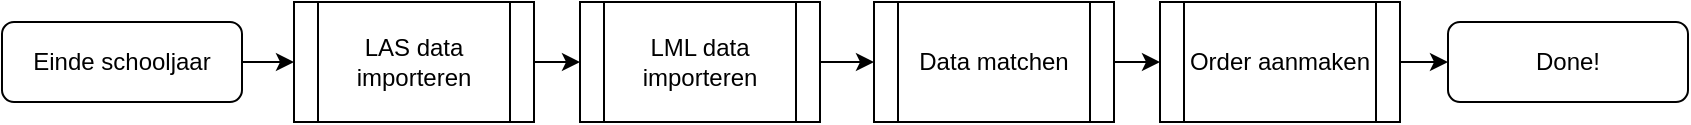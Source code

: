 <mxfile version="21.3.5" type="github">
  <diagram id="C5RBs43oDa-KdzZeNtuy" name="Page-1">
    <mxGraphModel dx="1434" dy="774" grid="1" gridSize="10" guides="1" tooltips="1" connect="1" arrows="1" fold="1" page="1" pageScale="1" pageWidth="827" pageHeight="1169" math="0" shadow="0">
      <root>
        <mxCell id="WIyWlLk6GJQsqaUBKTNV-0" />
        <mxCell id="WIyWlLk6GJQsqaUBKTNV-1" parent="WIyWlLk6GJQsqaUBKTNV-0" />
        <mxCell id="wR3ry0khcVstsgdrLc1c-9" value="" style="edgeStyle=orthogonalEdgeStyle;rounded=0;orthogonalLoop=1;jettySize=auto;html=1;" edge="1" parent="WIyWlLk6GJQsqaUBKTNV-1" source="WIyWlLk6GJQsqaUBKTNV-3" target="wR3ry0khcVstsgdrLc1c-1">
          <mxGeometry relative="1" as="geometry" />
        </mxCell>
        <mxCell id="WIyWlLk6GJQsqaUBKTNV-3" value="Einde schooljaar" style="rounded=1;whiteSpace=wrap;html=1;fontSize=12;glass=0;strokeWidth=1;shadow=0;" parent="WIyWlLk6GJQsqaUBKTNV-1" vertex="1">
          <mxGeometry x="24" y="70" width="120" height="40" as="geometry" />
        </mxCell>
        <mxCell id="wR3ry0khcVstsgdrLc1c-10" value="" style="edgeStyle=orthogonalEdgeStyle;rounded=0;orthogonalLoop=1;jettySize=auto;html=1;" edge="1" parent="WIyWlLk6GJQsqaUBKTNV-1" source="wR3ry0khcVstsgdrLc1c-1" target="wR3ry0khcVstsgdrLc1c-2">
          <mxGeometry relative="1" as="geometry" />
        </mxCell>
        <mxCell id="wR3ry0khcVstsgdrLc1c-1" value="LAS data importeren" style="shape=process;whiteSpace=wrap;html=1;backgroundOutline=1;" vertex="1" parent="WIyWlLk6GJQsqaUBKTNV-1">
          <mxGeometry x="170" y="60" width="120" height="60" as="geometry" />
        </mxCell>
        <mxCell id="wR3ry0khcVstsgdrLc1c-11" value="" style="edgeStyle=orthogonalEdgeStyle;rounded=0;orthogonalLoop=1;jettySize=auto;html=1;" edge="1" parent="WIyWlLk6GJQsqaUBKTNV-1" source="wR3ry0khcVstsgdrLc1c-2" target="wR3ry0khcVstsgdrLc1c-4">
          <mxGeometry relative="1" as="geometry" />
        </mxCell>
        <mxCell id="wR3ry0khcVstsgdrLc1c-2" value="LML data importeren" style="shape=process;whiteSpace=wrap;html=1;backgroundOutline=1;" vertex="1" parent="WIyWlLk6GJQsqaUBKTNV-1">
          <mxGeometry x="313" y="60" width="120" height="60" as="geometry" />
        </mxCell>
        <mxCell id="wR3ry0khcVstsgdrLc1c-12" value="" style="edgeStyle=orthogonalEdgeStyle;rounded=0;orthogonalLoop=1;jettySize=auto;html=1;" edge="1" parent="WIyWlLk6GJQsqaUBKTNV-1" source="wR3ry0khcVstsgdrLc1c-4" target="wR3ry0khcVstsgdrLc1c-6">
          <mxGeometry relative="1" as="geometry" />
        </mxCell>
        <mxCell id="wR3ry0khcVstsgdrLc1c-4" value="Data matchen" style="shape=process;whiteSpace=wrap;html=1;backgroundOutline=1;" vertex="1" parent="WIyWlLk6GJQsqaUBKTNV-1">
          <mxGeometry x="460" y="60" width="120" height="60" as="geometry" />
        </mxCell>
        <mxCell id="wR3ry0khcVstsgdrLc1c-13" value="" style="edgeStyle=orthogonalEdgeStyle;rounded=0;orthogonalLoop=1;jettySize=auto;html=1;" edge="1" parent="WIyWlLk6GJQsqaUBKTNV-1" source="wR3ry0khcVstsgdrLc1c-6" target="wR3ry0khcVstsgdrLc1c-7">
          <mxGeometry relative="1" as="geometry" />
        </mxCell>
        <mxCell id="wR3ry0khcVstsgdrLc1c-6" value="Order aanmaken" style="shape=process;whiteSpace=wrap;html=1;backgroundOutline=1;" vertex="1" parent="WIyWlLk6GJQsqaUBKTNV-1">
          <mxGeometry x="603" y="60" width="120" height="60" as="geometry" />
        </mxCell>
        <mxCell id="wR3ry0khcVstsgdrLc1c-7" value="Done!" style="rounded=1;whiteSpace=wrap;html=1;fontSize=12;glass=0;strokeWidth=1;shadow=0;" vertex="1" parent="WIyWlLk6GJQsqaUBKTNV-1">
          <mxGeometry x="747" y="70" width="120" height="40" as="geometry" />
        </mxCell>
      </root>
    </mxGraphModel>
  </diagram>
</mxfile>
